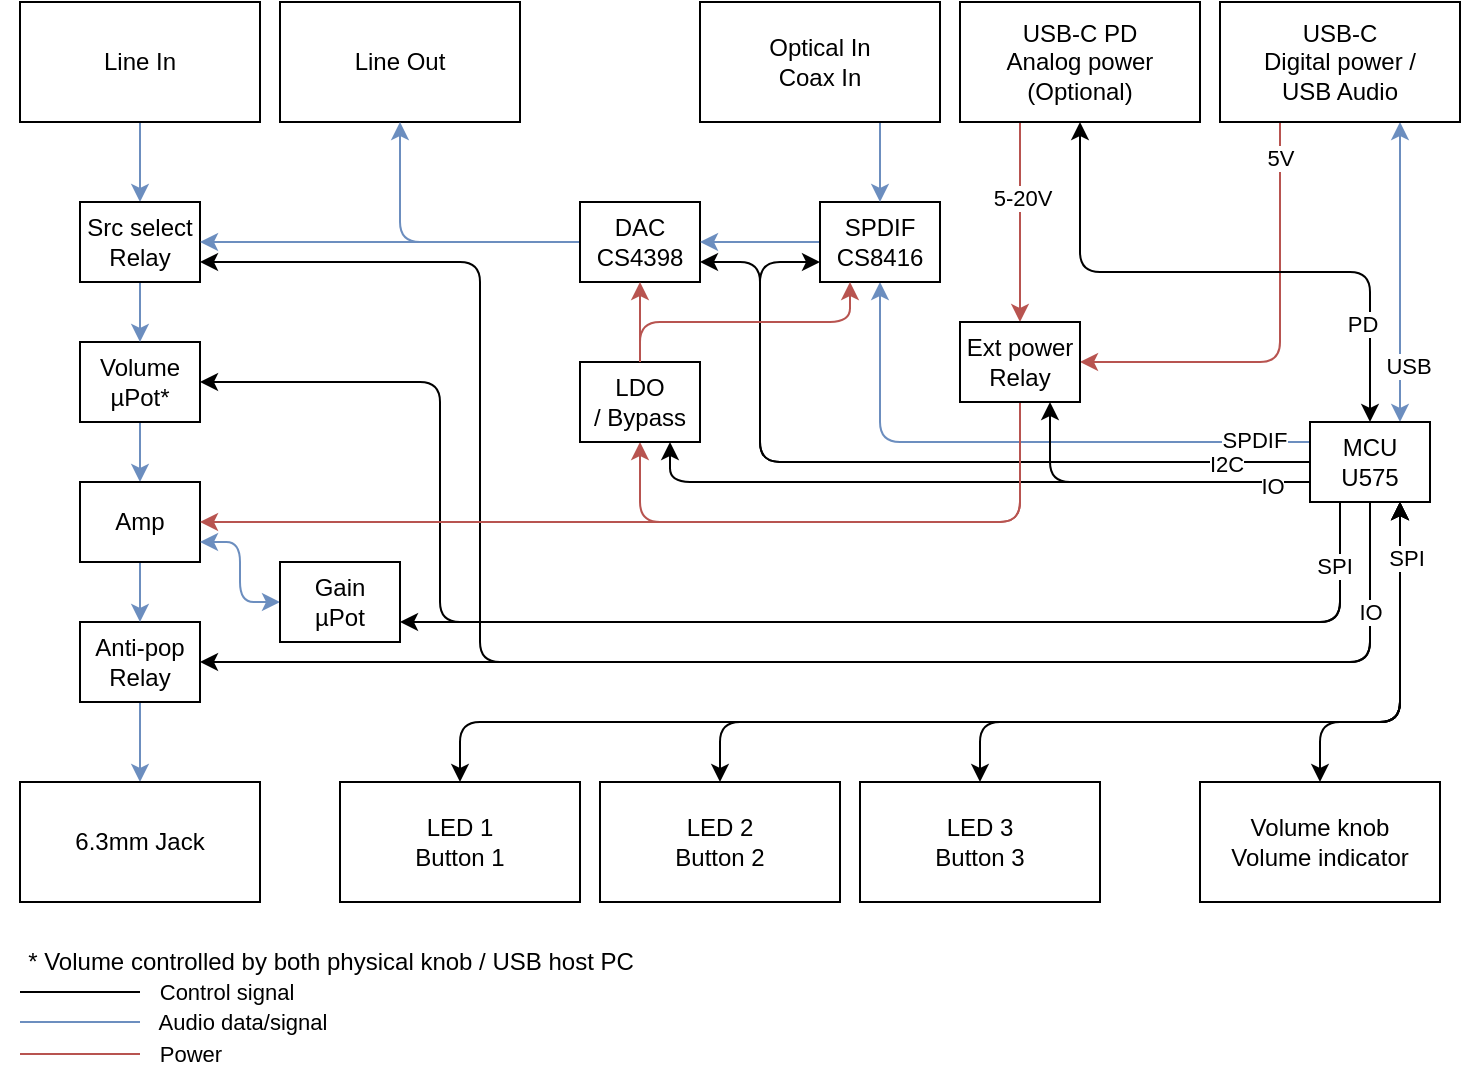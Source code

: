 <mxfile version="21.1.2" type="device">
  <diagram name="Page-1" id="n-3lD2H-Wkeag2W9W8b0">
    <mxGraphModel dx="681" dy="481" grid="1" gridSize="10" guides="1" tooltips="1" connect="1" arrows="1" fold="1" page="1" pageScale="1" pageWidth="827" pageHeight="1169" math="0" shadow="0">
      <root>
        <mxCell id="0" />
        <mxCell id="1" parent="0" />
        <mxCell id="n_GUoloKwii0JjfSqNVO-13" style="edgeStyle=orthogonalEdgeStyle;rounded=1;orthogonalLoop=1;jettySize=auto;html=1;exitX=0;exitY=0.5;exitDx=0;exitDy=0;entryX=0;entryY=0.75;entryDx=0;entryDy=0;" parent="1" source="EO7T-lwEUSpfjx_beom1-7" target="EO7T-lwEUSpfjx_beom1-54" edge="1">
          <mxGeometry relative="1" as="geometry">
            <Array as="points">
              <mxPoint x="410" y="330" />
              <mxPoint x="410" y="230" />
            </Array>
          </mxGeometry>
        </mxCell>
        <mxCell id="EO7T-lwEUSpfjx_beom1-37" style="edgeStyle=orthogonalEdgeStyle;rounded=0;orthogonalLoop=1;jettySize=auto;html=1;exitX=0.5;exitY=1;exitDx=0;exitDy=0;entryX=0.5;entryY=0;entryDx=0;entryDy=0;fillColor=#dae8fc;strokeColor=#6c8ebf;" parent="1" source="EO7T-lwEUSpfjx_beom1-1" target="EO7T-lwEUSpfjx_beom1-5" edge="1">
          <mxGeometry relative="1" as="geometry" />
        </mxCell>
        <mxCell id="EO7T-lwEUSpfjx_beom1-1" value="Line In" style="rounded=0;whiteSpace=wrap;html=1;" parent="1" vertex="1">
          <mxGeometry x="40" y="100" width="120" height="60" as="geometry" />
        </mxCell>
        <mxCell id="EO7T-lwEUSpfjx_beom1-2" value="Line Out" style="rounded=0;whiteSpace=wrap;html=1;" parent="1" vertex="1">
          <mxGeometry x="170" y="100" width="120" height="60" as="geometry" />
        </mxCell>
        <mxCell id="EO7T-lwEUSpfjx_beom1-18" style="edgeStyle=orthogonalEdgeStyle;rounded=0;orthogonalLoop=1;jettySize=auto;html=1;exitX=0.75;exitY=1;exitDx=0;exitDy=0;entryX=0.75;entryY=0;entryDx=0;entryDy=0;fillColor=#dae8fc;strokeColor=#6c8ebf;startArrow=classic;startFill=1;" parent="1" source="EO7T-lwEUSpfjx_beom1-3" target="EO7T-lwEUSpfjx_beom1-7" edge="1">
          <mxGeometry relative="1" as="geometry" />
        </mxCell>
        <mxCell id="n_GUoloKwii0JjfSqNVO-3" value="USB" style="edgeLabel;html=1;align=center;verticalAlign=middle;resizable=0;points=[];" parent="EO7T-lwEUSpfjx_beom1-18" vertex="1" connectable="0">
          <mxGeometry x="0.624" y="1" relative="1" as="geometry">
            <mxPoint x="3" as="offset" />
          </mxGeometry>
        </mxCell>
        <mxCell id="EO7T-lwEUSpfjx_beom1-21" style="edgeStyle=orthogonalEdgeStyle;rounded=1;orthogonalLoop=1;jettySize=auto;html=1;exitX=0.25;exitY=1;exitDx=0;exitDy=0;entryX=1;entryY=0.5;entryDx=0;entryDy=0;fillColor=#f8cecc;strokeColor=#b85450;" parent="1" source="EO7T-lwEUSpfjx_beom1-3" target="EO7T-lwEUSpfjx_beom1-17" edge="1">
          <mxGeometry relative="1" as="geometry" />
        </mxCell>
        <mxCell id="EO7T-lwEUSpfjx_beom1-48" value="5V" style="edgeLabel;html=1;align=center;verticalAlign=middle;resizable=0;points=[];" parent="EO7T-lwEUSpfjx_beom1-21" vertex="1" connectable="0">
          <mxGeometry x="-0.783" relative="1" as="geometry">
            <mxPoint y="-6" as="offset" />
          </mxGeometry>
        </mxCell>
        <mxCell id="EO7T-lwEUSpfjx_beom1-3" value="USB-C&lt;br&gt;Digital power /&lt;br&gt;USB Audio" style="rounded=0;whiteSpace=wrap;html=1;" parent="1" vertex="1">
          <mxGeometry x="640" y="100" width="120" height="60" as="geometry" />
        </mxCell>
        <mxCell id="EO7T-lwEUSpfjx_beom1-39" style="edgeStyle=orthogonalEdgeStyle;rounded=0;orthogonalLoop=1;jettySize=auto;html=1;exitX=0.5;exitY=1;exitDx=0;exitDy=0;entryX=0.5;entryY=0;entryDx=0;entryDy=0;fillColor=#dae8fc;strokeColor=#6c8ebf;" parent="1" source="EO7T-lwEUSpfjx_beom1-4" target="EO7T-lwEUSpfjx_beom1-16" edge="1">
          <mxGeometry relative="1" as="geometry" />
        </mxCell>
        <mxCell id="EO7T-lwEUSpfjx_beom1-4" value="Volume&lt;br&gt;µPot*" style="rounded=0;whiteSpace=wrap;html=1;" parent="1" vertex="1">
          <mxGeometry x="70" y="270" width="60" height="40" as="geometry" />
        </mxCell>
        <mxCell id="EO7T-lwEUSpfjx_beom1-38" style="edgeStyle=orthogonalEdgeStyle;rounded=0;orthogonalLoop=1;jettySize=auto;html=1;exitX=0.5;exitY=1;exitDx=0;exitDy=0;entryX=0.5;entryY=0;entryDx=0;entryDy=0;fillColor=#dae8fc;strokeColor=#6c8ebf;" parent="1" source="EO7T-lwEUSpfjx_beom1-5" target="EO7T-lwEUSpfjx_beom1-4" edge="1">
          <mxGeometry relative="1" as="geometry" />
        </mxCell>
        <mxCell id="EO7T-lwEUSpfjx_beom1-5" value="Src select&lt;br&gt;Relay" style="rounded=0;whiteSpace=wrap;html=1;" parent="1" vertex="1">
          <mxGeometry x="70" y="200" width="60" height="40" as="geometry" />
        </mxCell>
        <mxCell id="EO7T-lwEUSpfjx_beom1-41" style="edgeStyle=orthogonalEdgeStyle;rounded=0;orthogonalLoop=1;jettySize=auto;html=1;exitX=0.5;exitY=1;exitDx=0;exitDy=0;entryX=0.5;entryY=0;entryDx=0;entryDy=0;fillColor=#dae8fc;strokeColor=#6c8ebf;" parent="1" source="EO7T-lwEUSpfjx_beom1-6" target="EO7T-lwEUSpfjx_beom1-9" edge="1">
          <mxGeometry relative="1" as="geometry" />
        </mxCell>
        <mxCell id="EO7T-lwEUSpfjx_beom1-6" value="Anti-pop&lt;br&gt;Relay" style="rounded=0;whiteSpace=wrap;html=1;" parent="1" vertex="1">
          <mxGeometry x="70" y="410" width="60" height="40" as="geometry" />
        </mxCell>
        <mxCell id="EO7T-lwEUSpfjx_beom1-32" style="edgeStyle=orthogonalEdgeStyle;rounded=1;orthogonalLoop=1;jettySize=auto;html=1;exitX=0;exitY=0.25;exitDx=0;exitDy=0;fillColor=#dae8fc;strokeColor=#6c8ebf;entryX=0.5;entryY=1;entryDx=0;entryDy=0;" parent="1" source="EO7T-lwEUSpfjx_beom1-7" target="EO7T-lwEUSpfjx_beom1-54" edge="1">
          <mxGeometry relative="1" as="geometry">
            <mxPoint x="390" y="240" as="targetPoint" />
            <Array as="points">
              <mxPoint x="470" y="320" />
            </Array>
          </mxGeometry>
        </mxCell>
        <mxCell id="n_GUoloKwii0JjfSqNVO-5" value="SPDIF" style="edgeLabel;html=1;align=center;verticalAlign=middle;resizable=0;points=[];" parent="EO7T-lwEUSpfjx_beom1-32" vertex="1" connectable="0">
          <mxGeometry x="-0.849" y="-1" relative="1" as="geometry">
            <mxPoint x="-6" as="offset" />
          </mxGeometry>
        </mxCell>
        <mxCell id="EO7T-lwEUSpfjx_beom1-34" style="edgeStyle=orthogonalEdgeStyle;rounded=1;orthogonalLoop=1;jettySize=auto;html=1;exitX=0.5;exitY=1;exitDx=0;exitDy=0;entryX=1;entryY=0.75;entryDx=0;entryDy=0;" parent="1" source="EO7T-lwEUSpfjx_beom1-7" target="EO7T-lwEUSpfjx_beom1-5" edge="1">
          <mxGeometry relative="1" as="geometry">
            <Array as="points">
              <mxPoint x="715" y="430" />
              <mxPoint x="270" y="430" />
              <mxPoint x="270" y="230" />
            </Array>
          </mxGeometry>
        </mxCell>
        <mxCell id="EO7T-lwEUSpfjx_beom1-35" style="edgeStyle=orthogonalEdgeStyle;rounded=1;orthogonalLoop=1;jettySize=auto;html=1;exitX=0.25;exitY=1;exitDx=0;exitDy=0;entryX=1;entryY=0.5;entryDx=0;entryDy=0;" parent="1" source="EO7T-lwEUSpfjx_beom1-7" target="EO7T-lwEUSpfjx_beom1-4" edge="1">
          <mxGeometry relative="1" as="geometry">
            <Array as="points">
              <mxPoint x="700" y="410" />
              <mxPoint x="250" y="410" />
              <mxPoint x="250" y="290" />
            </Array>
          </mxGeometry>
        </mxCell>
        <mxCell id="EO7T-lwEUSpfjx_beom1-36" style="edgeStyle=orthogonalEdgeStyle;rounded=1;orthogonalLoop=1;jettySize=auto;html=1;exitX=0.5;exitY=1;exitDx=0;exitDy=0;entryX=1;entryY=0.5;entryDx=0;entryDy=0;" parent="1" source="EO7T-lwEUSpfjx_beom1-7" target="EO7T-lwEUSpfjx_beom1-6" edge="1">
          <mxGeometry relative="1" as="geometry" />
        </mxCell>
        <mxCell id="rSCIldNaTfFO_30-BcLf-6" value="IO" style="edgeLabel;html=1;align=center;verticalAlign=middle;resizable=0;points=[];" vertex="1" connectable="0" parent="EO7T-lwEUSpfjx_beom1-36">
          <mxGeometry x="-0.82" y="1" relative="1" as="geometry">
            <mxPoint x="-1" y="-5" as="offset" />
          </mxGeometry>
        </mxCell>
        <mxCell id="EO7T-lwEUSpfjx_beom1-51" style="edgeStyle=orthogonalEdgeStyle;orthogonalLoop=1;jettySize=auto;html=1;exitX=0.25;exitY=1;exitDx=0;exitDy=0;entryX=1;entryY=0.75;entryDx=0;entryDy=0;rounded=1;" parent="1" source="EO7T-lwEUSpfjx_beom1-7" target="EO7T-lwEUSpfjx_beom1-50" edge="1">
          <mxGeometry relative="1" as="geometry" />
        </mxCell>
        <mxCell id="n_GUoloKwii0JjfSqNVO-1" value="SPI" style="edgeLabel;html=1;align=center;verticalAlign=middle;resizable=0;points=[];" parent="EO7T-lwEUSpfjx_beom1-51" vertex="1" connectable="0">
          <mxGeometry x="-0.764" relative="1" as="geometry">
            <mxPoint x="-1" y="-28" as="offset" />
          </mxGeometry>
        </mxCell>
        <mxCell id="n_GUoloKwii0JjfSqNVO-11" style="edgeStyle=orthogonalEdgeStyle;rounded=1;orthogonalLoop=1;jettySize=auto;html=1;exitX=0;exitY=0.5;exitDx=0;exitDy=0;entryX=1;entryY=0.75;entryDx=0;entryDy=0;" parent="1" source="EO7T-lwEUSpfjx_beom1-7" target="EO7T-lwEUSpfjx_beom1-8" edge="1">
          <mxGeometry relative="1" as="geometry">
            <Array as="points">
              <mxPoint x="410" y="330" />
              <mxPoint x="410" y="230" />
            </Array>
          </mxGeometry>
        </mxCell>
        <mxCell id="n_GUoloKwii0JjfSqNVO-12" value="I2C" style="edgeLabel;html=1;align=center;verticalAlign=middle;resizable=0;points=[];" parent="n_GUoloKwii0JjfSqNVO-11" vertex="1" connectable="0">
          <mxGeometry x="-0.789" y="1" relative="1" as="geometry">
            <mxPoint as="offset" />
          </mxGeometry>
        </mxCell>
        <mxCell id="rSCIldNaTfFO_30-BcLf-2" style="edgeStyle=orthogonalEdgeStyle;rounded=1;orthogonalLoop=1;jettySize=auto;html=1;exitX=0;exitY=0.75;exitDx=0;exitDy=0;entryX=0.75;entryY=1;entryDx=0;entryDy=0;" edge="1" parent="1" source="EO7T-lwEUSpfjx_beom1-7" target="n_GUoloKwii0JjfSqNVO-7">
          <mxGeometry relative="1" as="geometry" />
        </mxCell>
        <mxCell id="rSCIldNaTfFO_30-BcLf-4" style="edgeStyle=orthogonalEdgeStyle;rounded=1;orthogonalLoop=1;jettySize=auto;html=1;exitX=0;exitY=0.75;exitDx=0;exitDy=0;entryX=0.75;entryY=1;entryDx=0;entryDy=0;" edge="1" parent="1" source="EO7T-lwEUSpfjx_beom1-7" target="EO7T-lwEUSpfjx_beom1-17">
          <mxGeometry relative="1" as="geometry" />
        </mxCell>
        <mxCell id="rSCIldNaTfFO_30-BcLf-5" value="IO" style="edgeLabel;html=1;align=center;verticalAlign=middle;resizable=0;points=[];" vertex="1" connectable="0" parent="rSCIldNaTfFO_30-BcLf-4">
          <mxGeometry x="-0.589" relative="1" as="geometry">
            <mxPoint x="16" y="2" as="offset" />
          </mxGeometry>
        </mxCell>
        <mxCell id="EO7T-lwEUSpfjx_beom1-7" value="MCU&lt;br&gt;U575" style="rounded=0;whiteSpace=wrap;html=1;" parent="1" vertex="1">
          <mxGeometry x="685" y="310" width="60" height="40" as="geometry" />
        </mxCell>
        <mxCell id="EO7T-lwEUSpfjx_beom1-26" style="edgeStyle=orthogonalEdgeStyle;rounded=1;orthogonalLoop=1;jettySize=auto;html=1;exitX=0;exitY=0.5;exitDx=0;exitDy=0;entryX=1;entryY=0.5;entryDx=0;entryDy=0;fillColor=#dae8fc;strokeColor=#6c8ebf;" parent="1" source="EO7T-lwEUSpfjx_beom1-8" target="EO7T-lwEUSpfjx_beom1-5" edge="1">
          <mxGeometry relative="1" as="geometry" />
        </mxCell>
        <mxCell id="EO7T-lwEUSpfjx_beom1-27" style="edgeStyle=orthogonalEdgeStyle;rounded=1;orthogonalLoop=1;jettySize=auto;html=1;exitX=0;exitY=0.5;exitDx=0;exitDy=0;entryX=0.5;entryY=1;entryDx=0;entryDy=0;fillColor=#dae8fc;strokeColor=#6c8ebf;" parent="1" source="EO7T-lwEUSpfjx_beom1-8" target="EO7T-lwEUSpfjx_beom1-2" edge="1">
          <mxGeometry relative="1" as="geometry" />
        </mxCell>
        <mxCell id="EO7T-lwEUSpfjx_beom1-8" value="DAC&lt;br&gt;CS4398" style="rounded=0;whiteSpace=wrap;html=1;" parent="1" vertex="1">
          <mxGeometry x="320" y="200" width="60" height="40" as="geometry" />
        </mxCell>
        <mxCell id="EO7T-lwEUSpfjx_beom1-9" value="6.3mm Jack" style="rounded=0;whiteSpace=wrap;html=1;" parent="1" vertex="1">
          <mxGeometry x="40" y="490" width="120" height="60" as="geometry" />
        </mxCell>
        <mxCell id="EO7T-lwEUSpfjx_beom1-22" style="edgeStyle=orthogonalEdgeStyle;rounded=1;orthogonalLoop=1;jettySize=auto;html=1;exitX=0.5;exitY=0;exitDx=0;exitDy=0;entryX=0.75;entryY=1;entryDx=0;entryDy=0;startArrow=classic;startFill=1;" parent="1" source="EO7T-lwEUSpfjx_beom1-10" target="EO7T-lwEUSpfjx_beom1-7" edge="1">
          <mxGeometry relative="1" as="geometry">
            <Array as="points">
              <mxPoint x="690" y="460" />
              <mxPoint x="730" y="460" />
            </Array>
          </mxGeometry>
        </mxCell>
        <mxCell id="EO7T-lwEUSpfjx_beom1-10" value="Volume knob&lt;br&gt;Volume indicator" style="rounded=0;whiteSpace=wrap;html=1;" parent="1" vertex="1">
          <mxGeometry x="630" y="490" width="120" height="60" as="geometry" />
        </mxCell>
        <mxCell id="EO7T-lwEUSpfjx_beom1-25" style="edgeStyle=orthogonalEdgeStyle;rounded=1;orthogonalLoop=1;jettySize=auto;html=1;exitX=0.5;exitY=0;exitDx=0;exitDy=0;entryX=0.75;entryY=1;entryDx=0;entryDy=0;startArrow=classic;startFill=1;" parent="1" source="EO7T-lwEUSpfjx_beom1-11" target="EO7T-lwEUSpfjx_beom1-7" edge="1">
          <mxGeometry relative="1" as="geometry">
            <mxPoint x="700" y="360" as="targetPoint" />
            <Array as="points">
              <mxPoint x="260" y="460" />
              <mxPoint x="730" y="460" />
            </Array>
          </mxGeometry>
        </mxCell>
        <mxCell id="EO7T-lwEUSpfjx_beom1-11" value="LED 1&lt;br&gt;Button 1" style="rounded=0;whiteSpace=wrap;html=1;" parent="1" vertex="1">
          <mxGeometry x="200" y="490" width="120" height="60" as="geometry" />
        </mxCell>
        <mxCell id="EO7T-lwEUSpfjx_beom1-24" style="edgeStyle=orthogonalEdgeStyle;rounded=1;orthogonalLoop=1;jettySize=auto;html=1;exitX=0.5;exitY=0;exitDx=0;exitDy=0;startArrow=classic;startFill=1;" parent="1" source="EO7T-lwEUSpfjx_beom1-12" edge="1">
          <mxGeometry relative="1" as="geometry">
            <mxPoint x="730" y="350" as="targetPoint" />
            <Array as="points">
              <mxPoint x="390" y="460" />
              <mxPoint x="730" y="460" />
            </Array>
          </mxGeometry>
        </mxCell>
        <mxCell id="EO7T-lwEUSpfjx_beom1-12" value="LED 2&lt;br&gt;Button 2" style="rounded=0;whiteSpace=wrap;html=1;" parent="1" vertex="1">
          <mxGeometry x="330" y="490" width="120" height="60" as="geometry" />
        </mxCell>
        <mxCell id="EO7T-lwEUSpfjx_beom1-23" style="edgeStyle=orthogonalEdgeStyle;rounded=1;orthogonalLoop=1;jettySize=auto;html=1;exitX=0.5;exitY=0;exitDx=0;exitDy=0;entryX=0.75;entryY=1;entryDx=0;entryDy=0;startArrow=classic;startFill=1;" parent="1" source="EO7T-lwEUSpfjx_beom1-13" target="EO7T-lwEUSpfjx_beom1-7" edge="1">
          <mxGeometry relative="1" as="geometry">
            <Array as="points">
              <mxPoint x="520" y="460" />
              <mxPoint x="730" y="460" />
            </Array>
          </mxGeometry>
        </mxCell>
        <mxCell id="n_GUoloKwii0JjfSqNVO-2" value="SPI" style="edgeLabel;html=1;align=center;verticalAlign=middle;resizable=0;points=[];" parent="EO7T-lwEUSpfjx_beom1-23" vertex="1" connectable="0">
          <mxGeometry x="0.841" y="-1" relative="1" as="geometry">
            <mxPoint x="2" as="offset" />
          </mxGeometry>
        </mxCell>
        <mxCell id="EO7T-lwEUSpfjx_beom1-13" value="LED 3&lt;br&gt;Button 3" style="rounded=0;whiteSpace=wrap;html=1;" parent="1" vertex="1">
          <mxGeometry x="460" y="490" width="120" height="60" as="geometry" />
        </mxCell>
        <mxCell id="EO7T-lwEUSpfjx_beom1-19" style="edgeStyle=orthogonalEdgeStyle;rounded=0;orthogonalLoop=1;jettySize=auto;html=1;exitX=0.25;exitY=1;exitDx=0;exitDy=0;entryX=0.5;entryY=0;entryDx=0;entryDy=0;fillColor=#f8cecc;strokeColor=#b85450;" parent="1" source="EO7T-lwEUSpfjx_beom1-14" target="EO7T-lwEUSpfjx_beom1-17" edge="1">
          <mxGeometry relative="1" as="geometry">
            <mxPoint x="570" y="200" as="targetPoint" />
          </mxGeometry>
        </mxCell>
        <mxCell id="EO7T-lwEUSpfjx_beom1-61" value="5-20V" style="edgeLabel;html=1;align=center;verticalAlign=middle;resizable=0;points=[];" parent="EO7T-lwEUSpfjx_beom1-19" vertex="1" connectable="0">
          <mxGeometry x="-0.243" y="1" relative="1" as="geometry">
            <mxPoint as="offset" />
          </mxGeometry>
        </mxCell>
        <mxCell id="EO7T-lwEUSpfjx_beom1-14" value="USB-C PD&lt;br&gt;Analog power&lt;br&gt;(Optional)" style="rounded=0;whiteSpace=wrap;html=1;" parent="1" vertex="1">
          <mxGeometry x="510" y="100" width="120" height="60" as="geometry" />
        </mxCell>
        <mxCell id="EO7T-lwEUSpfjx_beom1-30" style="edgeStyle=orthogonalEdgeStyle;rounded=1;orthogonalLoop=1;jettySize=auto;html=1;exitX=0.5;exitY=1;exitDx=0;exitDy=0;entryX=0.5;entryY=0;entryDx=0;entryDy=0;startArrow=classic;startFill=1;" parent="1" source="EO7T-lwEUSpfjx_beom1-14" target="EO7T-lwEUSpfjx_beom1-7" edge="1">
          <mxGeometry relative="1" as="geometry">
            <mxPoint x="600" y="220" as="sourcePoint" />
          </mxGeometry>
        </mxCell>
        <mxCell id="n_GUoloKwii0JjfSqNVO-6" value="PD" style="edgeLabel;html=1;align=center;verticalAlign=middle;resizable=0;points=[];" parent="EO7T-lwEUSpfjx_beom1-30" vertex="1" connectable="0">
          <mxGeometry x="-0.169" y="2" relative="1" as="geometry">
            <mxPoint x="93" y="28" as="offset" />
          </mxGeometry>
        </mxCell>
        <mxCell id="EO7T-lwEUSpfjx_beom1-40" style="edgeStyle=orthogonalEdgeStyle;rounded=0;orthogonalLoop=1;jettySize=auto;html=1;exitX=0.5;exitY=1;exitDx=0;exitDy=0;entryX=0.5;entryY=0;entryDx=0;entryDy=0;fillColor=#dae8fc;strokeColor=#6c8ebf;" parent="1" source="EO7T-lwEUSpfjx_beom1-16" target="EO7T-lwEUSpfjx_beom1-6" edge="1">
          <mxGeometry relative="1" as="geometry" />
        </mxCell>
        <mxCell id="EO7T-lwEUSpfjx_beom1-16" value="Amp" style="rounded=0;whiteSpace=wrap;html=1;" parent="1" vertex="1">
          <mxGeometry x="70" y="340" width="60" height="40" as="geometry" />
        </mxCell>
        <mxCell id="EO7T-lwEUSpfjx_beom1-33" style="edgeStyle=orthogonalEdgeStyle;rounded=1;orthogonalLoop=1;jettySize=auto;html=1;exitX=0.5;exitY=1;exitDx=0;exitDy=0;entryX=1;entryY=0.5;entryDx=0;entryDy=0;fillColor=#f8cecc;strokeColor=#b85450;" parent="1" source="EO7T-lwEUSpfjx_beom1-17" target="EO7T-lwEUSpfjx_beom1-16" edge="1">
          <mxGeometry relative="1" as="geometry">
            <Array as="points">
              <mxPoint x="540" y="360" />
            </Array>
          </mxGeometry>
        </mxCell>
        <mxCell id="n_GUoloKwii0JjfSqNVO-8" style="edgeStyle=orthogonalEdgeStyle;rounded=1;orthogonalLoop=1;jettySize=auto;html=1;exitX=0.5;exitY=1;exitDx=0;exitDy=0;entryX=0.5;entryY=1;entryDx=0;entryDy=0;fillColor=#f8cecc;strokeColor=#b85450;" parent="1" source="EO7T-lwEUSpfjx_beom1-17" target="n_GUoloKwii0JjfSqNVO-7" edge="1">
          <mxGeometry relative="1" as="geometry">
            <Array as="points">
              <mxPoint x="540" y="360" />
              <mxPoint x="350" y="360" />
            </Array>
          </mxGeometry>
        </mxCell>
        <mxCell id="EO7T-lwEUSpfjx_beom1-17" value="Ext power&lt;br&gt;Relay" style="rounded=0;whiteSpace=wrap;html=1;" parent="1" vertex="1">
          <mxGeometry x="510" y="260" width="60" height="40" as="geometry" />
        </mxCell>
        <mxCell id="EO7T-lwEUSpfjx_beom1-44" value="" style="endArrow=none;html=1;rounded=0;fillColor=#dae8fc;strokeColor=#6c8ebf;" parent="1" edge="1">
          <mxGeometry width="50" height="50" relative="1" as="geometry">
            <mxPoint x="40" y="610" as="sourcePoint" />
            <mxPoint x="100" y="610" as="targetPoint" />
          </mxGeometry>
        </mxCell>
        <mxCell id="EO7T-lwEUSpfjx_beom1-45" value="Audio data/signal" style="edgeLabel;html=1;align=center;verticalAlign=middle;resizable=0;points=[];" parent="EO7T-lwEUSpfjx_beom1-44" vertex="1" connectable="0">
          <mxGeometry x="-0.403" y="-2" relative="1" as="geometry">
            <mxPoint x="93" y="-2" as="offset" />
          </mxGeometry>
        </mxCell>
        <mxCell id="EO7T-lwEUSpfjx_beom1-46" value="" style="endArrow=none;html=1;rounded=0;fillColor=#f8cecc;strokeColor=#b85450;" parent="1" edge="1">
          <mxGeometry width="50" height="50" relative="1" as="geometry">
            <mxPoint x="40" y="626" as="sourcePoint" />
            <mxPoint x="100" y="626" as="targetPoint" />
          </mxGeometry>
        </mxCell>
        <mxCell id="EO7T-lwEUSpfjx_beom1-47" value="Power" style="edgeLabel;html=1;align=center;verticalAlign=middle;resizable=0;points=[];" parent="EO7T-lwEUSpfjx_beom1-46" vertex="1" connectable="0">
          <mxGeometry x="-0.403" y="-2" relative="1" as="geometry">
            <mxPoint x="67" y="-2" as="offset" />
          </mxGeometry>
        </mxCell>
        <mxCell id="EO7T-lwEUSpfjx_beom1-49" value="* Volume controlled by both physical knob / USB host PC" style="text;html=1;align=center;verticalAlign=middle;resizable=0;points=[];autosize=1;strokeColor=none;fillColor=none;" parent="1" vertex="1">
          <mxGeometry x="30" y="565" width="330" height="30" as="geometry" />
        </mxCell>
        <mxCell id="n_GUoloKwii0JjfSqNVO-10" style="edgeStyle=orthogonalEdgeStyle;rounded=1;orthogonalLoop=1;jettySize=auto;html=1;exitX=0;exitY=0.5;exitDx=0;exitDy=0;entryX=1;entryY=0.75;entryDx=0;entryDy=0;startArrow=classic;startFill=1;fillColor=#dae8fc;strokeColor=#6c8ebf;" parent="1" source="EO7T-lwEUSpfjx_beom1-50" target="EO7T-lwEUSpfjx_beom1-16" edge="1">
          <mxGeometry relative="1" as="geometry" />
        </mxCell>
        <mxCell id="EO7T-lwEUSpfjx_beom1-50" value="Gain&lt;br&gt;µPot" style="rounded=0;whiteSpace=wrap;html=1;" parent="1" vertex="1">
          <mxGeometry x="170" y="380" width="60" height="40" as="geometry" />
        </mxCell>
        <mxCell id="EO7T-lwEUSpfjx_beom1-57" style="edgeStyle=orthogonalEdgeStyle;rounded=0;orthogonalLoop=1;jettySize=auto;html=1;exitX=0;exitY=0.5;exitDx=0;exitDy=0;entryX=1;entryY=0.5;entryDx=0;entryDy=0;fillColor=#dae8fc;strokeColor=#6c8ebf;" parent="1" source="EO7T-lwEUSpfjx_beom1-54" target="EO7T-lwEUSpfjx_beom1-8" edge="1">
          <mxGeometry relative="1" as="geometry">
            <mxPoint x="420" y="220" as="targetPoint" />
          </mxGeometry>
        </mxCell>
        <mxCell id="EO7T-lwEUSpfjx_beom1-54" value="SPDIF&lt;br&gt;CS8416" style="rounded=0;whiteSpace=wrap;html=1;" parent="1" vertex="1">
          <mxGeometry x="440" y="200" width="60" height="40" as="geometry" />
        </mxCell>
        <mxCell id="EO7T-lwEUSpfjx_beom1-58" style="edgeStyle=orthogonalEdgeStyle;rounded=0;orthogonalLoop=1;jettySize=auto;html=1;exitX=0.75;exitY=1;exitDx=0;exitDy=0;entryX=0.5;entryY=0;entryDx=0;entryDy=0;fillColor=#dae8fc;strokeColor=#6c8ebf;" parent="1" source="EO7T-lwEUSpfjx_beom1-55" target="EO7T-lwEUSpfjx_beom1-54" edge="1">
          <mxGeometry relative="1" as="geometry" />
        </mxCell>
        <mxCell id="EO7T-lwEUSpfjx_beom1-55" value="Optical In&lt;br&gt;Coax In" style="rounded=0;whiteSpace=wrap;html=1;" parent="1" vertex="1">
          <mxGeometry x="380" y="100" width="120" height="60" as="geometry" />
        </mxCell>
        <mxCell id="EO7T-lwEUSpfjx_beom1-59" value="" style="endArrow=none;html=1;rounded=0;fillColor=#dae8fc;strokeColor=#000000;" parent="1" edge="1">
          <mxGeometry width="50" height="50" relative="1" as="geometry">
            <mxPoint x="40" y="595" as="sourcePoint" />
            <mxPoint x="100" y="595" as="targetPoint" />
          </mxGeometry>
        </mxCell>
        <mxCell id="EO7T-lwEUSpfjx_beom1-60" value="Control signal" style="edgeLabel;html=1;align=center;verticalAlign=middle;resizable=0;points=[];" parent="EO7T-lwEUSpfjx_beom1-59" vertex="1" connectable="0">
          <mxGeometry x="-0.403" y="-2" relative="1" as="geometry">
            <mxPoint x="85" y="-2" as="offset" />
          </mxGeometry>
        </mxCell>
        <mxCell id="n_GUoloKwii0JjfSqNVO-9" style="edgeStyle=orthogonalEdgeStyle;rounded=0;orthogonalLoop=1;jettySize=auto;html=1;exitX=0.5;exitY=0;exitDx=0;exitDy=0;entryX=0.5;entryY=1;entryDx=0;entryDy=0;fillColor=#f8cecc;strokeColor=#b85450;" parent="1" source="n_GUoloKwii0JjfSqNVO-7" target="EO7T-lwEUSpfjx_beom1-8" edge="1">
          <mxGeometry relative="1" as="geometry" />
        </mxCell>
        <mxCell id="n_GUoloKwii0JjfSqNVO-7" value="LDO&lt;br&gt;/ Bypass" style="rounded=0;whiteSpace=wrap;html=1;" parent="1" vertex="1">
          <mxGeometry x="320" y="280" width="60" height="40" as="geometry" />
        </mxCell>
        <mxCell id="rSCIldNaTfFO_30-BcLf-3" style="edgeStyle=orthogonalEdgeStyle;rounded=1;orthogonalLoop=1;jettySize=auto;html=1;exitX=0.5;exitY=0;exitDx=0;exitDy=0;entryX=0.25;entryY=1;entryDx=0;entryDy=0;fillColor=#f8cecc;strokeColor=#b85450;" edge="1" parent="1" source="n_GUoloKwii0JjfSqNVO-7" target="EO7T-lwEUSpfjx_beom1-54">
          <mxGeometry relative="1" as="geometry">
            <mxPoint x="390" y="290" as="sourcePoint" />
            <mxPoint x="390" y="250" as="targetPoint" />
          </mxGeometry>
        </mxCell>
      </root>
    </mxGraphModel>
  </diagram>
</mxfile>
